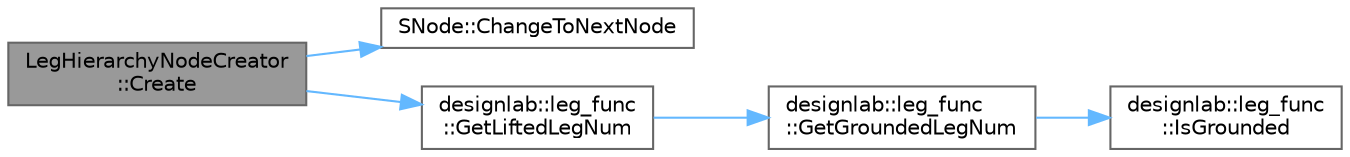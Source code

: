 digraph "LegHierarchyNodeCreator::Create"
{
 // LATEX_PDF_SIZE
  bgcolor="transparent";
  edge [fontname=Helvetica,fontsize=10,labelfontname=Helvetica,labelfontsize=10];
  node [fontname=Helvetica,fontsize=10,shape=box,height=0.2,width=0.4];
  rankdir="LR";
  Node1 [id="Node000001",label="LegHierarchyNodeCreator\l::Create",height=0.2,width=0.4,color="gray40", fillcolor="grey60", style="filled", fontcolor="black",tooltip="現在のノードから次のノード群を生成する"];
  Node1 -> Node2 [id="edge1_Node000001_Node000002",color="steelblue1",style="solid",tooltip=" "];
  Node2 [id="Node000002",label="SNode::ChangeToNextNode",height=0.2,width=0.4,color="grey40", fillcolor="white", style="filled",URL="$struct_s_node.html#a68e5a77384fb5aeaa49002a88ccf28eb",tooltip="次の動作を設定する関数．"];
  Node1 -> Node3 [id="edge2_Node000001_Node000003",color="steelblue1",style="solid",tooltip=" "];
  Node3 [id="Node000003",label="designlab::leg_func\l::GetLiftedLegNum",height=0.2,width=0.4,color="grey40", fillcolor="white", style="filled",URL="$namespacedesignlab_1_1leg__func.html#a783362f08ae38b6e3f5cb09aad52d51b",tooltip="遊脚している脚の本数を返す関数．"];
  Node3 -> Node4 [id="edge3_Node000003_Node000004",color="steelblue1",style="solid",tooltip=" "];
  Node4 [id="Node000004",label="designlab::leg_func\l::GetGroundedLegNum",height=0.2,width=0.4,color="grey40", fillcolor="white", style="filled",URL="$namespacedesignlab_1_1leg__func.html#a410e98538abd3a3346c5223e32100355",tooltip="接地している脚の本数を返す関数．"];
  Node4 -> Node5 [id="edge4_Node000004_Node000005",color="steelblue1",style="solid",tooltip=" "];
  Node5 [id="Node000005",label="designlab::leg_func\l::IsGrounded",height=0.2,width=0.4,color="grey40", fillcolor="white", style="filled",URL="$namespacedesignlab_1_1leg__func.html#a4b87ebe130ffec4a53e929bdb13c4ee3",tooltip="脚番号 leg_index 0 〜 5 に応じて，その脚が接地しているかを調べる．   脚は右前脚を0番として，時計回りに0,1,2,3,4,5となる．左前足が5番．"];
}
